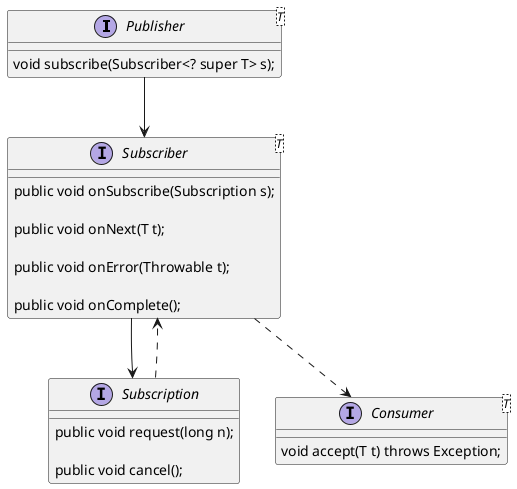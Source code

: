 @startuml

 interface Publisher<T> {

     void subscribe(Subscriber<? super T> s);
}

 interface Subscriber<T> {

    public void onSubscribe(Subscription s);

    public void onNext(T t);

    public void onError(Throwable t);

    public void onComplete();
}

 interface Subscription {

    public void request(long n);

    public void cancel();
}
interface Consumer<T>{
 void accept(T t) throws Exception;
}
Publisher-->Subscriber
Subscriber-->Subscription
Subscription..>Subscriber
Subscriber ..> Consumer
@enduml